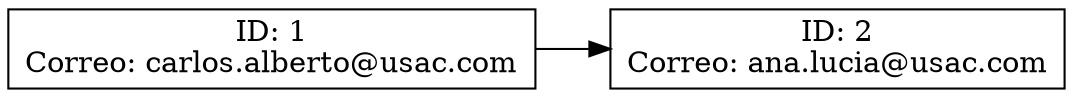 digraph ListaSimpleUsuarios {
rankdir=LR;
node [shape=record];
node0 [label="ID: 1\nCorreo: carlos.alberto@usac.com"];
node0 -> node1;
node1 [label="ID: 2\nCorreo: ana.lucia@usac.com"];
}
